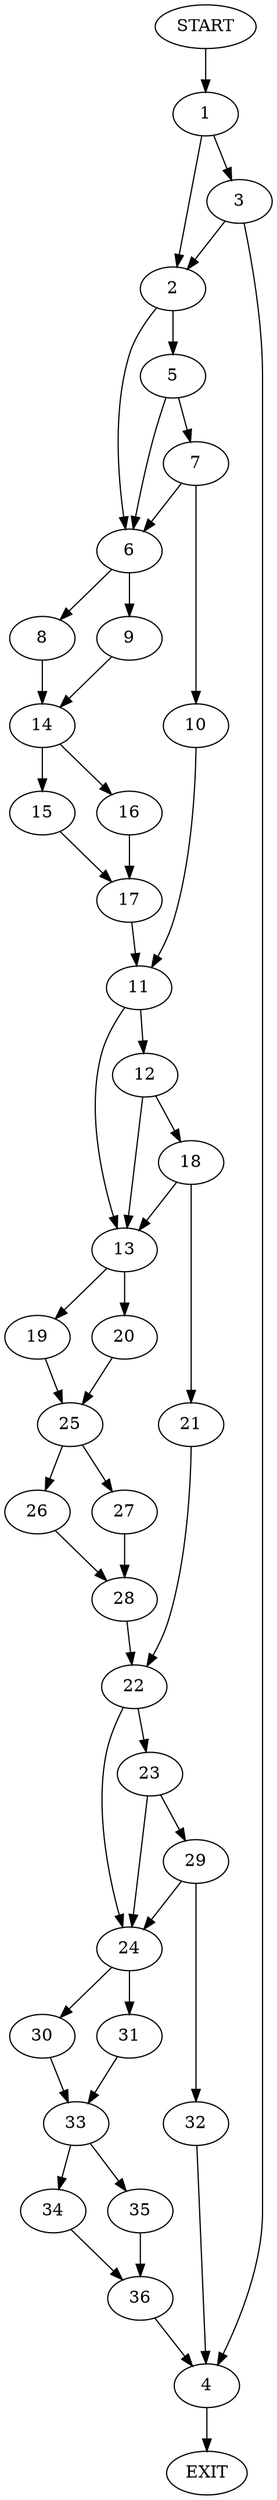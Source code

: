 digraph {
0 [label="START"]
37 [label="EXIT"]
0 -> 1
1 -> 2
1 -> 3
3 -> 2
3 -> 4
2 -> 5
2 -> 6
4 -> 37
5 -> 7
5 -> 6
6 -> 8
6 -> 9
7 -> 6
7 -> 10
10 -> 11
11 -> 12
11 -> 13
9 -> 14
8 -> 14
14 -> 15
14 -> 16
15 -> 17
16 -> 17
17 -> 11
12 -> 18
12 -> 13
13 -> 19
13 -> 20
18 -> 21
18 -> 13
21 -> 22
22 -> 23
22 -> 24
19 -> 25
20 -> 25
25 -> 26
25 -> 27
27 -> 28
26 -> 28
28 -> 22
23 -> 29
23 -> 24
24 -> 30
24 -> 31
29 -> 32
29 -> 24
32 -> 4
30 -> 33
31 -> 33
33 -> 34
33 -> 35
34 -> 36
35 -> 36
36 -> 4
}

